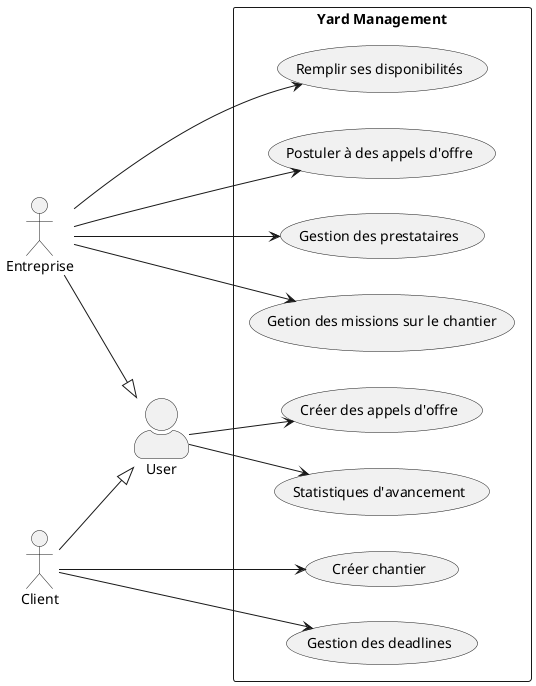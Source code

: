 @startuml YardManagement

left to right direction

:Entreprise: as ets
:Client: as cli
skinparam actorStyle awesome
:User: as us
ets --|> us 
cli --|> us

rectangle "Yard Management"{

    ets --> (Remplir ses disponibilités)
    ets --> (Postuler à des appels d'offre)
    cli --> (Créer chantier)
    us --> (Créer des appels d'offre)
    us --> (Statistiques d'avancement)
    cli --> (Gestion des deadlines)
    ets --> (Gestion des prestataires)
    ets --> (Getion des missions sur le chantier)

}

@enduml
